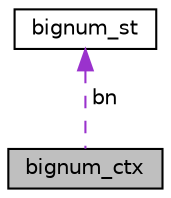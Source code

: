 digraph "bignum_ctx"
{
 // LATEX_PDF_SIZE
  edge [fontname="Helvetica",fontsize="10",labelfontname="Helvetica",labelfontsize="10"];
  node [fontname="Helvetica",fontsize="10",shape=record];
  Node1 [label="bignum_ctx",height=0.2,width=0.4,color="black", fillcolor="grey75", style="filled", fontcolor="black",tooltip=" "];
  Node2 -> Node1 [dir="back",color="darkorchid3",fontsize="10",style="dashed",label=" bn" ,fontname="Helvetica"];
  Node2 [label="bignum_st",height=0.2,width=0.4,color="black", fillcolor="white", style="filled",URL="$bn_8h.html#structbignum__st",tooltip=" "];
}
